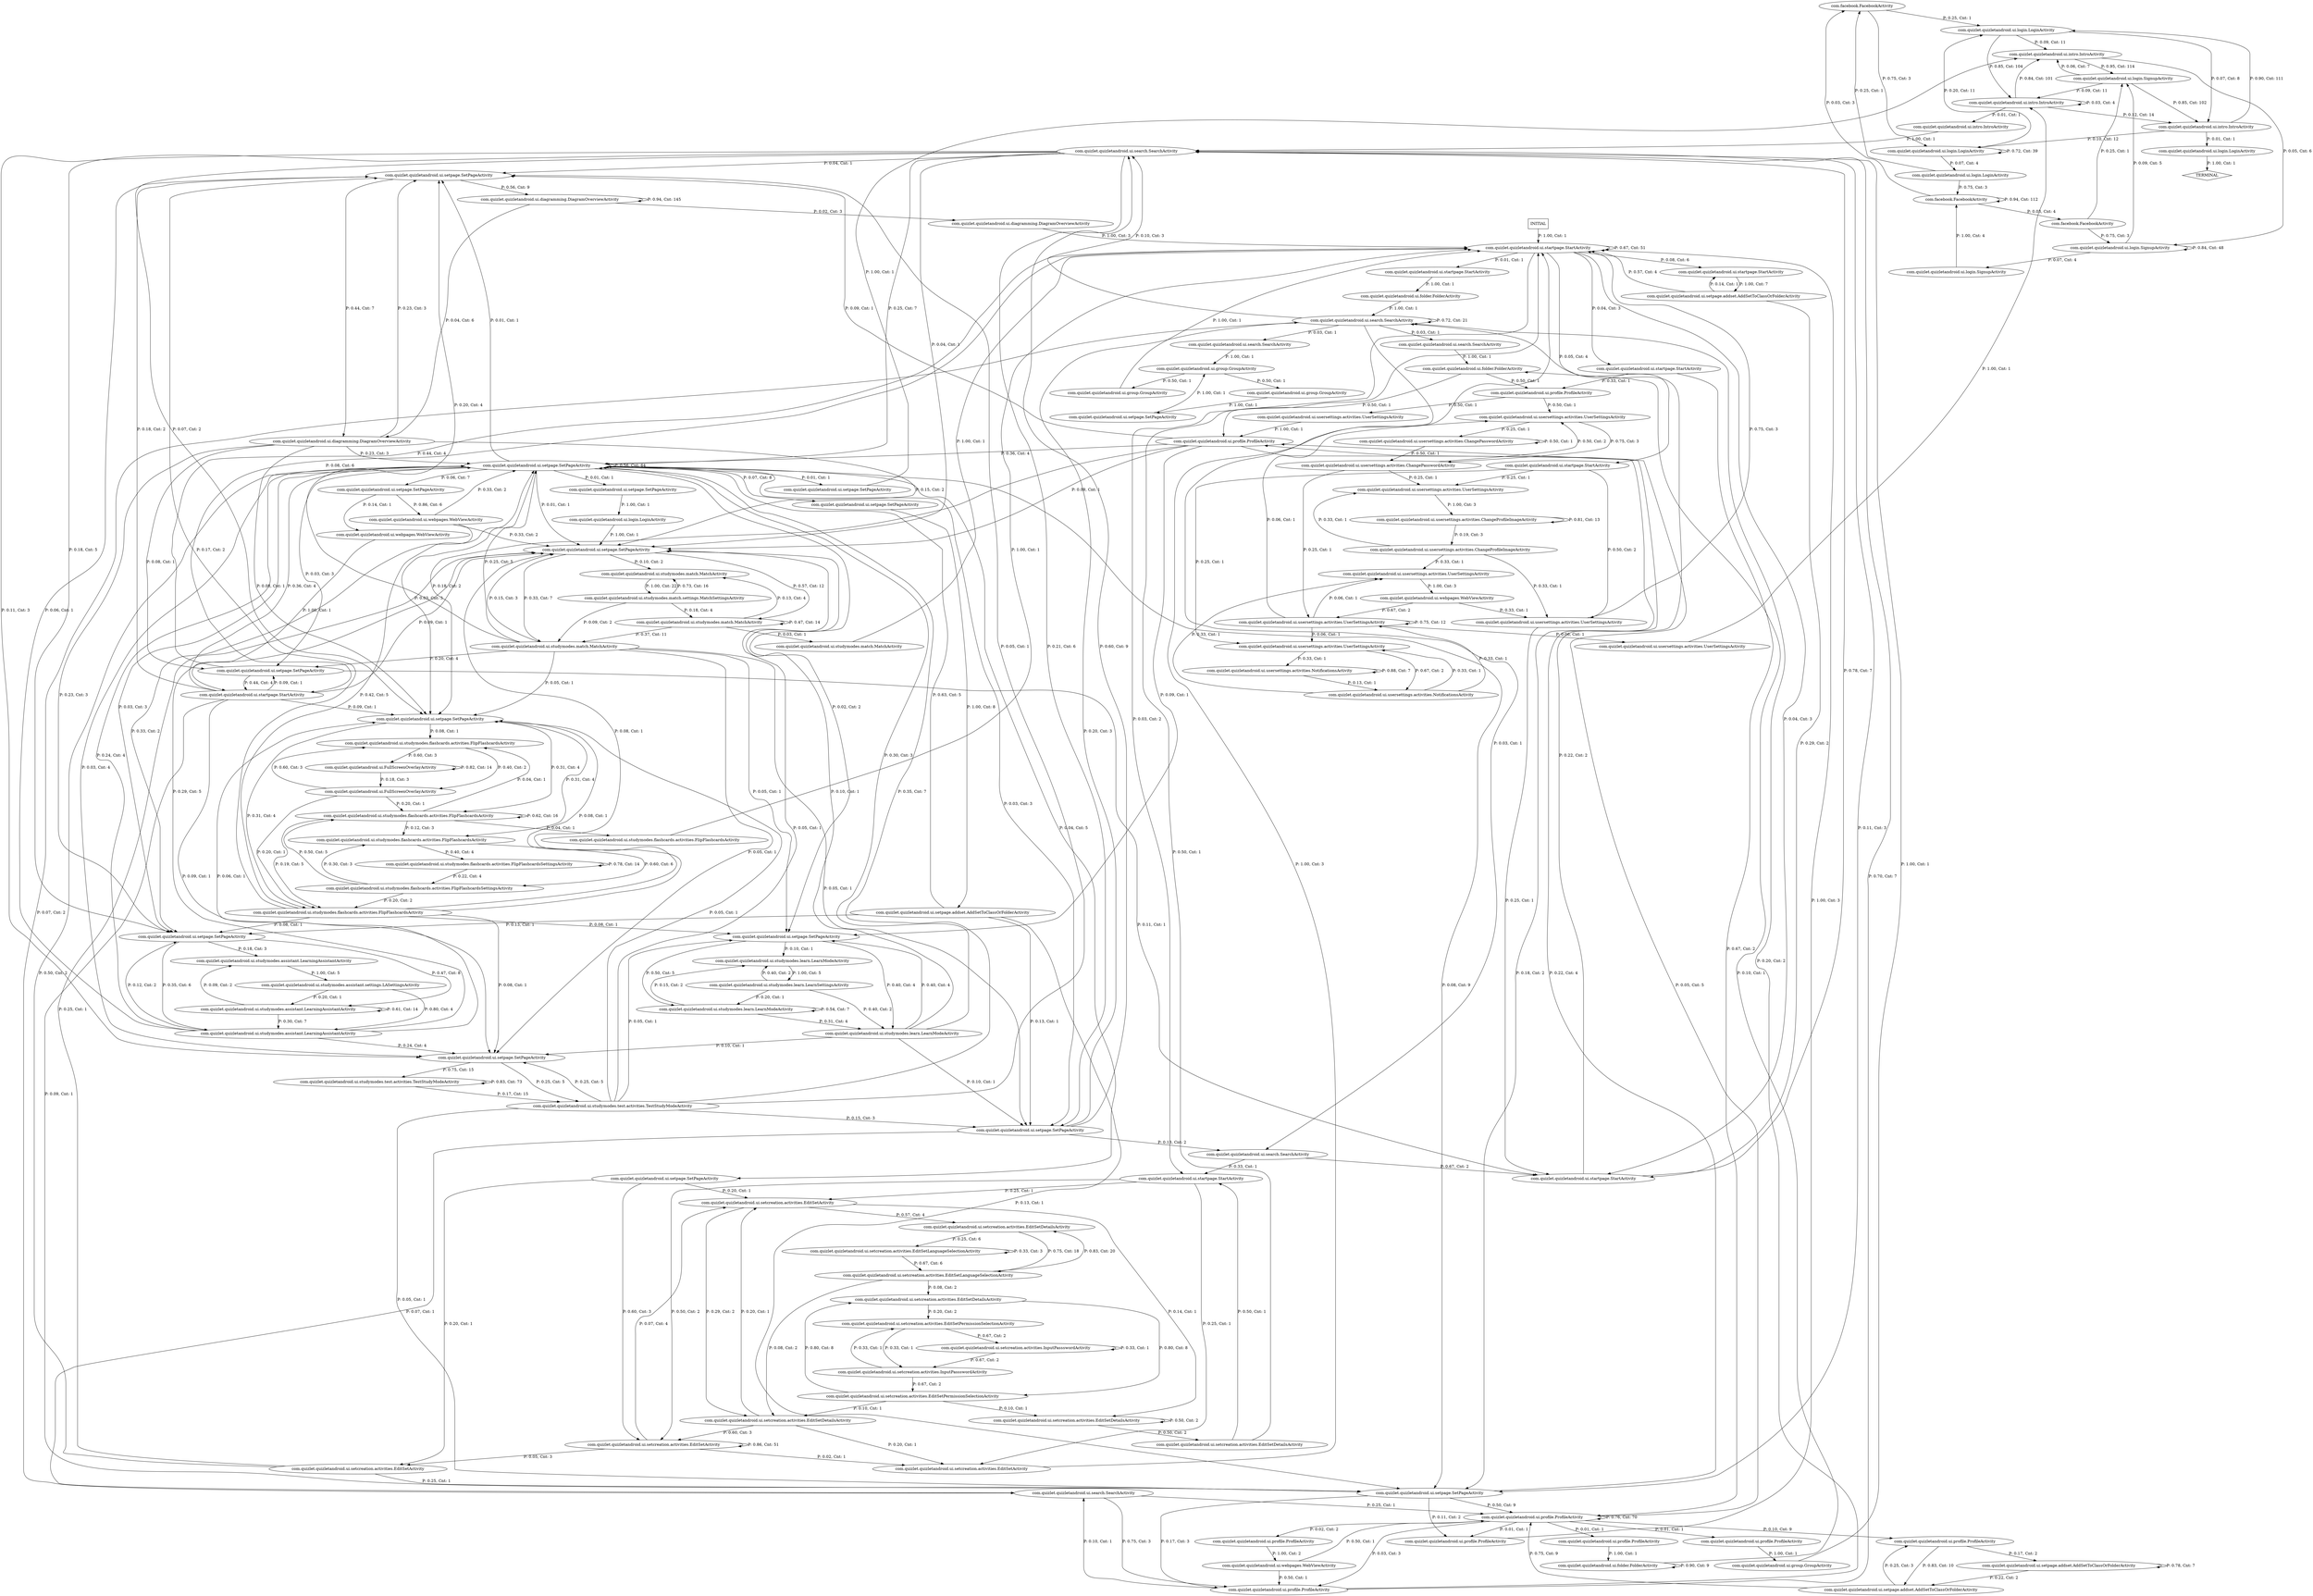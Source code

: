 digraph G {
  0 [label="com.facebook.FacebookActivity"];
  1 [label="com.facebook.FacebookActivity"];
  2 [label="com.facebook.FacebookActivity"];
  3 [label="com.quizlet.quizletandroid.ui.FullScreenOverlayActivity"];
  4 [label="com.quizlet.quizletandroid.ui.FullScreenOverlayActivity"];
  5 [label="com.quizlet.quizletandroid.ui.diagramming.DiagramOverviewActivity"];
  6 [label="com.quizlet.quizletandroid.ui.diagramming.DiagramOverviewActivity"];
  7 [label="com.quizlet.quizletandroid.ui.diagramming.DiagramOverviewActivity"];
  8 [label="com.quizlet.quizletandroid.ui.folder.FolderActivity"];
  9 [label="com.quizlet.quizletandroid.ui.folder.FolderActivity"];
  10 [label="com.quizlet.quizletandroid.ui.folder.FolderActivity"];
  11 [label="com.quizlet.quizletandroid.ui.group.GroupActivity"];
  12 [label="com.quizlet.quizletandroid.ui.group.GroupActivity"];
  13 [label="com.quizlet.quizletandroid.ui.group.GroupActivity"];
  14 [label="com.quizlet.quizletandroid.ui.group.GroupActivity"];
  15 [label="com.quizlet.quizletandroid.ui.intro.IntroActivity"];
  16 [label="com.quizlet.quizletandroid.ui.intro.IntroActivity"];
  17 [label="com.quizlet.quizletandroid.ui.intro.IntroActivity"];
  18 [label="com.quizlet.quizletandroid.ui.intro.IntroActivity"];
  19 [label="com.quizlet.quizletandroid.ui.login.LoginActivity"];
  20 [label="com.quizlet.quizletandroid.ui.login.LoginActivity"];
  21 [label="com.quizlet.quizletandroid.ui.login.LoginActivity"];
  22 [label="com.quizlet.quizletandroid.ui.login.LoginActivity"];
  23 [label="com.quizlet.quizletandroid.ui.login.LoginActivity"];
  24 [label="com.quizlet.quizletandroid.ui.login.SignupActivity"];
  25 [label="com.quizlet.quizletandroid.ui.login.SignupActivity"];
  26 [label="com.quizlet.quizletandroid.ui.login.SignupActivity"];
  27 [label="com.quizlet.quizletandroid.ui.profile.ProfileActivity"];
  28 [label="com.quizlet.quizletandroid.ui.profile.ProfileActivity"];
  29 [label="com.quizlet.quizletandroid.ui.profile.ProfileActivity"];
  30 [label="com.quizlet.quizletandroid.ui.profile.ProfileActivity"];
  31 [label="com.quizlet.quizletandroid.ui.profile.ProfileActivity"];
  32 [label="com.quizlet.quizletandroid.ui.profile.ProfileActivity"];
  33 [label="com.quizlet.quizletandroid.ui.profile.ProfileActivity"];
  34 [label="com.quizlet.quizletandroid.ui.profile.ProfileActivity"];
  35 [label="com.quizlet.quizletandroid.ui.profile.ProfileActivity"];
  36 [label="com.quizlet.quizletandroid.ui.search.SearchActivity"];
  37 [label="com.quizlet.quizletandroid.ui.search.SearchActivity"];
  38 [label="com.quizlet.quizletandroid.ui.search.SearchActivity"];
  39 [label="com.quizlet.quizletandroid.ui.search.SearchActivity"];
  40 [label="com.quizlet.quizletandroid.ui.search.SearchActivity"];
  41 [label="com.quizlet.quizletandroid.ui.search.SearchActivity"];
  42 [label="com.quizlet.quizletandroid.ui.setcreation.activities.EditSetActivity"];
  43 [label="com.quizlet.quizletandroid.ui.setcreation.activities.EditSetActivity"];
  44 [label="com.quizlet.quizletandroid.ui.setcreation.activities.EditSetActivity"];
  45 [label="com.quizlet.quizletandroid.ui.setcreation.activities.EditSetActivity"];
  46 [label="com.quizlet.quizletandroid.ui.setcreation.activities.EditSetDetailsActivity"];
  47 [label="com.quizlet.quizletandroid.ui.setcreation.activities.EditSetDetailsActivity"];
  48 [label="com.quizlet.quizletandroid.ui.setcreation.activities.EditSetDetailsActivity"];
  49 [label="com.quizlet.quizletandroid.ui.setcreation.activities.EditSetDetailsActivity"];
  50 [label="com.quizlet.quizletandroid.ui.setcreation.activities.EditSetDetailsActivity"];
  51 [label="com.quizlet.quizletandroid.ui.setcreation.activities.EditSetLanguageSelectionActivity"];
  52 [label="com.quizlet.quizletandroid.ui.setcreation.activities.EditSetLanguageSelectionActivity"];
  53 [label="com.quizlet.quizletandroid.ui.setcreation.activities.EditSetPermissionSelectionActivity"];
  54 [label="com.quizlet.quizletandroid.ui.setcreation.activities.EditSetPermissionSelectionActivity"];
  55 [label="com.quizlet.quizletandroid.ui.setcreation.activities.InputPassswordActivity"];
  56 [label="com.quizlet.quizletandroid.ui.setcreation.activities.InputPassswordActivity"];
  57 [label="com.quizlet.quizletandroid.ui.setpage.SetPageActivity"];
  58 [label="com.quizlet.quizletandroid.ui.setpage.SetPageActivity"];
  59 [label="com.quizlet.quizletandroid.ui.setpage.SetPageActivity"];
  60 [label="com.quizlet.quizletandroid.ui.setpage.SetPageActivity"];
  61 [label="com.quizlet.quizletandroid.ui.setpage.SetPageActivity"];
  62 [label="com.quizlet.quizletandroid.ui.setpage.SetPageActivity"];
  63 [label="com.quizlet.quizletandroid.ui.setpage.SetPageActivity"];
  64 [label="com.quizlet.quizletandroid.ui.setpage.SetPageActivity"];
  65 [label="com.quizlet.quizletandroid.ui.setpage.SetPageActivity"];
  66 [label="com.quizlet.quizletandroid.ui.setpage.SetPageActivity"];
  67 [label="com.quizlet.quizletandroid.ui.setpage.SetPageActivity"];
  68 [label="com.quizlet.quizletandroid.ui.setpage.SetPageActivity"];
  69 [label="com.quizlet.quizletandroid.ui.setpage.SetPageActivity"];
  70 [label="com.quizlet.quizletandroid.ui.setpage.SetPageActivity"];
  71 [label="com.quizlet.quizletandroid.ui.setpage.SetPageActivity"];
  72 [label="com.quizlet.quizletandroid.ui.setpage.SetPageActivity"];
  73 [label="com.quizlet.quizletandroid.ui.setpage.addset.AddSetToClassOrFolderActivity"];
  74 [label="com.quizlet.quizletandroid.ui.setpage.addset.AddSetToClassOrFolderActivity"];
  75 [label="com.quizlet.quizletandroid.ui.setpage.addset.AddSetToClassOrFolderActivity"];
  76 [label="com.quizlet.quizletandroid.ui.setpage.addset.AddSetToClassOrFolderActivity"];
  77 [label="com.quizlet.quizletandroid.ui.startpage.StartActivity"];
  78 [label="com.quizlet.quizletandroid.ui.startpage.StartActivity"];
  79 [label="com.quizlet.quizletandroid.ui.startpage.StartActivity"];
  80 [label="com.quizlet.quizletandroid.ui.startpage.StartActivity"];
  81 [label="com.quizlet.quizletandroid.ui.startpage.StartActivity"];
  82 [label="com.quizlet.quizletandroid.ui.startpage.StartActivity"];
  83 [label="com.quizlet.quizletandroid.ui.startpage.StartActivity"];
  84 [label="com.quizlet.quizletandroid.ui.startpage.StartActivity"];
  85 [label="com.quizlet.quizletandroid.ui.studymodes.assistant.LearningAssistantActivity"];
  86 [label="com.quizlet.quizletandroid.ui.studymodes.assistant.LearningAssistantActivity"];
  87 [label="com.quizlet.quizletandroid.ui.studymodes.assistant.LearningAssistantActivity"];
  88 [label="com.quizlet.quizletandroid.ui.studymodes.assistant.settings.LASettingsActivity"];
  89 [label="com.quizlet.quizletandroid.ui.studymodes.flashcards.activities.FlipFlashcardsActivity"];
  90 [label="com.quizlet.quizletandroid.ui.studymodes.flashcards.activities.FlipFlashcardsActivity"];
  91 [label="com.quizlet.quizletandroid.ui.studymodes.flashcards.activities.FlipFlashcardsActivity"];
  92 [label="com.quizlet.quizletandroid.ui.studymodes.flashcards.activities.FlipFlashcardsActivity"];
  93 [label="com.quizlet.quizletandroid.ui.studymodes.flashcards.activities.FlipFlashcardsActivity"];
  94 [label="com.quizlet.quizletandroid.ui.studymodes.flashcards.activities.FlipFlashcardsSettingsActivity"];
  95 [label="com.quizlet.quizletandroid.ui.studymodes.flashcards.activities.FlipFlashcardsSettingsActivity"];
  96 [label="com.quizlet.quizletandroid.ui.studymodes.learn.LearnModeActivity"];
  97 [label="com.quizlet.quizletandroid.ui.studymodes.learn.LearnModeActivity"];
  98 [label="com.quizlet.quizletandroid.ui.studymodes.learn.LearnModeActivity"];
  99 [label="com.quizlet.quizletandroid.ui.studymodes.learn.LearnSettingsActivity"];
  100 [label="com.quizlet.quizletandroid.ui.studymodes.match.MatchActivity"];
  101 [label="com.quizlet.quizletandroid.ui.studymodes.match.MatchActivity"];
  102 [label="com.quizlet.quizletandroid.ui.studymodes.match.MatchActivity"];
  103 [label="com.quizlet.quizletandroid.ui.studymodes.match.MatchActivity"];
  104 [label="com.quizlet.quizletandroid.ui.studymodes.match.settings.MatchSettingsActivity"];
  105 [label="com.quizlet.quizletandroid.ui.studymodes.test.activities.TestStudyModeActivity"];
  106 [label="com.quizlet.quizletandroid.ui.studymodes.test.activities.TestStudyModeActivity"];
  107 [label="com.quizlet.quizletandroid.ui.usersettings.activities.ChangePasswordActivity"];
  108 [label="com.quizlet.quizletandroid.ui.usersettings.activities.ChangePasswordActivity"];
  109 [label="com.quizlet.quizletandroid.ui.usersettings.activities.ChangeProfileImageActivity"];
  110 [label="com.quizlet.quizletandroid.ui.usersettings.activities.ChangeProfileImageActivity"];
  111 [label="com.quizlet.quizletandroid.ui.usersettings.activities.NotificationsActivity"];
  112 [label="com.quizlet.quizletandroid.ui.usersettings.activities.NotificationsActivity"];
  113 [label="com.quizlet.quizletandroid.ui.usersettings.activities.UserSettingsActivity"];
  114 [label="com.quizlet.quizletandroid.ui.usersettings.activities.UserSettingsActivity"];
  115 [label="com.quizlet.quizletandroid.ui.usersettings.activities.UserSettingsActivity"];
  116 [label="com.quizlet.quizletandroid.ui.usersettings.activities.UserSettingsActivity"];
  117 [label="com.quizlet.quizletandroid.ui.usersettings.activities.UserSettingsActivity"];
  118 [label="com.quizlet.quizletandroid.ui.usersettings.activities.UserSettingsActivity"];
  119 [label="com.quizlet.quizletandroid.ui.usersettings.activities.UserSettingsActivity"];
  120 [label="com.quizlet.quizletandroid.ui.usersettings.activities.UserSettingsActivity"];
  121 [label="com.quizlet.quizletandroid.ui.webpages.WebViewActivity"];
  122 [label="com.quizlet.quizletandroid.ui.webpages.WebViewActivity"];
  123 [label="com.quizlet.quizletandroid.ui.webpages.WebViewActivity"];
  124 [label="com.quizlet.quizletandroid.ui.webpages.WebViewActivity"];
  125 [label="TERMINAL",shape=diamond];
  126 [label="INITIAL",shape=box];
0->22 [label="P: 0.25, Cnt: 1"];
0->23 [label="P: 0.75, Cnt: 3"];
1->25 [label="P: 0.25, Cnt: 1"];
1->26 [label="P: 0.75, Cnt: 3"];
2->0 [label="P: 0.03, Cnt: 3"];
2->1 [label="P: 0.03, Cnt: 4"];
2->2 [label="P: 0.94, Cnt: 112"];
3->4 [label="P: 0.18, Cnt: 3"];
3->3 [label="P: 0.82, Cnt: 14"];
4->93 [label="P: 0.20, Cnt: 1"];
4->92 [label="P: 0.20, Cnt: 1"];
4->90 [label="P: 0.60, Cnt: 3"];
5->84 [label="P: 1.00, Cnt: 3"];
6->5 [label="P: 0.02, Cnt: 3"];
6->7 [label="P: 0.04, Cnt: 6"];
6->6 [label="P: 0.94, Cnt: 145"];
7->71 [label="P: 0.08, Cnt: 1"];
7->65 [label="P: 0.08, Cnt: 1"];
7->68 [label="P: 0.15, Cnt: 2"];
7->61 [label="P: 0.23, Cnt: 3"];
7->66 [label="P: 0.23, Cnt: 3"];
7->72 [label="P: 0.23, Cnt: 3"];
8->40 [label="P: 1.00, Cnt: 1"];
9->10 [label="P: 0.10, Cnt: 1"];
9->9 [label="P: 0.90, Cnt: 9"];
10->32 [label="P: 0.50, Cnt: 1"];
10->34 [label="P: 0.50, Cnt: 1"];
11->41 [label="P: 1.00, Cnt: 1"];
12->57 [label="P: 1.00, Cnt: 1"];
13->84 [label="P: 1.00, Cnt: 1"];
14->12 [label="P: 0.50, Cnt: 1"];
14->13 [label="P: 0.50, Cnt: 1"];
15->41 [label="P: 1.00, Cnt: 1"];
16->26 [label="P: 0.05, Cnt: 6"];
16->25 [label="P: 0.95, Cnt: 114"];
17->20 [label="P: 0.01, Cnt: 1"];
17->23 [label="P: 0.10, Cnt: 12"];
17->22 [label="P: 0.90, Cnt: 111"];
18->15 [label="P: 0.01, Cnt: 1"];
18->18 [label="P: 0.03, Cnt: 4"];
18->17 [label="P: 0.12, Cnt: 14"];
18->16 [label="P: 0.84, Cnt: 101"];
19->68 [label="P: 1.00, Cnt: 1"];
20->125 [label="P: 1.00, Cnt: 1"];
21->0 [label="P: 0.25, Cnt: 1"];
21->2 [label="P: 0.75, Cnt: 3"];
22->17 [label="P: 0.07, Cnt: 8"];
22->16 [label="P: 0.09, Cnt: 11"];
22->18 [label="P: 0.85, Cnt: 104"];
23->21 [label="P: 0.07, Cnt: 4"];
23->22 [label="P: 0.20, Cnt: 11"];
23->23 [label="P: 0.72, Cnt: 39"];
24->2 [label="P: 1.00, Cnt: 4"];
25->16 [label="P: 0.06, Cnt: 7"];
25->18 [label="P: 0.09, Cnt: 11"];
25->17 [label="P: 0.85, Cnt: 102"];
26->24 [label="P: 0.07, Cnt: 4"];
26->25 [label="P: 0.09, Cnt: 5"];
26->26 [label="P: 0.84, Cnt: 48"];
27->9 [label="P: 1.00, Cnt: 1"];
28->11 [label="P: 1.00, Cnt: 1"];
29->84 [label="P: 1.00, Cnt: 3"];
30->122 [label="P: 1.00, Cnt: 2"];
31->74 [label="P: 0.17, Cnt: 2"];
31->73 [label="P: 0.83, Cnt: 10"];
32->114 [label="P: 0.50, Cnt: 1"];
32->118 [label="P: 0.50, Cnt: 1"];
33->38 [label="P: 0.10, Cnt: 1"];
33->40 [label="P: 0.20, Cnt: 2"];
33->41 [label="P: 0.70, Cnt: 7"];
34->67 [label="P: 0.09, Cnt: 1"];
34->68 [label="P: 0.09, Cnt: 1"];
34->61 [label="P: 0.09, Cnt: 1"];
34->71 [label="P: 0.18, Cnt: 2"];
34->69 [label="P: 0.18, Cnt: 2"];
34->72 [label="P: 0.36, Cnt: 4"];
35->29 [label="P: 0.01, Cnt: 1"];
35->27 [label="P: 0.01, Cnt: 1"];
35->28 [label="P: 0.01, Cnt: 1"];
35->30 [label="P: 0.02, Cnt: 2"];
35->33 [label="P: 0.03, Cnt: 3"];
35->34 [label="P: 0.05, Cnt: 5"];
35->31 [label="P: 0.10, Cnt: 9"];
35->35 [label="P: 0.76, Cnt: 70"];
36->10 [label="P: 1.00, Cnt: 1"];
37->14 [label="P: 1.00, Cnt: 1"];
38->35 [label="P: 0.25, Cnt: 1"];
38->33 [label="P: 0.75, Cnt: 3"];
39->81 [label="P: 0.33, Cnt: 1"];
39->80 [label="P: 0.67, Cnt: 2"];
40->37 [label="P: 0.03, Cnt: 1"];
40->39 [label="P: 0.03, Cnt: 1"];
40->36 [label="P: 0.03, Cnt: 1"];
40->38 [label="P: 0.07, Cnt: 2"];
40->41 [label="P: 0.10, Cnt: 3"];
40->40 [label="P: 0.72, Cnt: 21"];
41->68 [label="P: 0.04, Cnt: 1"];
41->61 [label="P: 0.04, Cnt: 1"];
41->71 [label="P: 0.07, Cnt: 2"];
41->69 [label="P: 0.11, Cnt: 3"];
41->62 [label="P: 0.11, Cnt: 3"];
41->66 [label="P: 0.18, Cnt: 5"];
41->70 [label="P: 0.21, Cnt: 6"];
41->72 [label="P: 0.25, Cnt: 7"];
42->84 [label="P: 1.00, Cnt: 3"];
43->46 [label="P: 0.14, Cnt: 1"];
43->50 [label="P: 0.29, Cnt: 2"];
43->47 [label="P: 0.57, Cnt: 4"];
44->68 [label="P: 0.25, Cnt: 1"];
44->69 [label="P: 0.25, Cnt: 1"];
44->72 [label="P: 0.50, Cnt: 2"];
45->42 [label="P: 0.02, Cnt: 1"];
45->44 [label="P: 0.05, Cnt: 3"];
45->43 [label="P: 0.07, Cnt: 4"];
45->45 [label="P: 0.86, Cnt: 51"];
46->46 [label="P: 0.50, Cnt: 2"];
46->49 [label="P: 0.50, Cnt: 2"];
47->51 [label="P: 0.25, Cnt: 6"];
47->52 [label="P: 0.75, Cnt: 18"];
48->53 [label="P: 0.20, Cnt: 2"];
48->54 [label="P: 0.80, Cnt: 8"];
49->84 [label="P: 0.50, Cnt: 1"];
49->81 [label="P: 0.50, Cnt: 1"];
50->43 [label="P: 0.20, Cnt: 1"];
50->42 [label="P: 0.20, Cnt: 1"];
50->45 [label="P: 0.60, Cnt: 3"];
51->51 [label="P: 0.33, Cnt: 3"];
51->52 [label="P: 0.67, Cnt: 6"];
52->50 [label="P: 0.08, Cnt: 2"];
52->48 [label="P: 0.08, Cnt: 2"];
52->47 [label="P: 0.83, Cnt: 20"];
53->55 [label="P: 0.33, Cnt: 1"];
53->56 [label="P: 0.67, Cnt: 2"];
54->50 [label="P: 0.10, Cnt: 1"];
54->46 [label="P: 0.10, Cnt: 1"];
54->48 [label="P: 0.80, Cnt: 8"];
55->53 [label="P: 0.33, Cnt: 1"];
55->54 [label="P: 0.67, Cnt: 2"];
56->56 [label="P: 0.33, Cnt: 1"];
56->55 [label="P: 0.67, Cnt: 2"];
57->14 [label="P: 1.00, Cnt: 1"];
58->16 [label="P: 1.00, Cnt: 1"];
59->19 [label="P: 1.00, Cnt: 1"];
60->76 [label="P: 1.00, Cnt: 8"];
61->7 [label="P: 0.44, Cnt: 7"];
61->6 [label="P: 0.56, Cnt: 9"];
62->106 [label="P: 0.25, Cnt: 5"];
62->105 [label="P: 0.75, Cnt: 15"];
63->121 [label="P: 0.14, Cnt: 1"];
63->124 [label="P: 0.86, Cnt: 6"];
64->43 [label="P: 0.20, Cnt: 1"];
64->44 [label="P: 0.20, Cnt: 1"];
64->45 [label="P: 0.60, Cnt: 3"];
65->80 [label="P: 0.11, Cnt: 1"];
65->84 [label="P: 0.44, Cnt: 4"];
65->83 [label="P: 0.44, Cnt: 4"];
66->85 [label="P: 0.18, Cnt: 3"];
66->87 [label="P: 0.35, Cnt: 6"];
66->86 [label="P: 0.47, Cnt: 8"];
67->96 [label="P: 0.10, Cnt: 1"];
67->98 [label="P: 0.40, Cnt: 4"];
67->97 [label="P: 0.50, Cnt: 5"];
68->101 [label="P: 0.10, Cnt: 2"];
68->103 [label="P: 0.33, Cnt: 7"];
68->102 [label="P: 0.57, Cnt: 12"];
69->29 [label="P: 0.11, Cnt: 2"];
69->33 [label="P: 0.17, Cnt: 3"];
69->34 [label="P: 0.22, Cnt: 4"];
69->35 [label="P: 0.50, Cnt: 9"];
70->38 [label="P: 0.07, Cnt: 1"];
70->39 [label="P: 0.13, Cnt: 2"];
70->40 [label="P: 0.20, Cnt: 3"];
70->41 [label="P: 0.60, Cnt: 9"];
71->90 [label="P: 0.08, Cnt: 1"];
71->93 [label="P: 0.31, Cnt: 4"];
71->91 [label="P: 0.31, Cnt: 4"];
71->92 [label="P: 0.31, Cnt: 4"];
72->59 [label="P: 0.01, Cnt: 1"];
72->68 [label="P: 0.01, Cnt: 1"];
72->58 [label="P: 0.01, Cnt: 1"];
72->61 [label="P: 0.01, Cnt: 1"];
72->67 [label="P: 0.02, Cnt: 2"];
72->71 [label="P: 0.03, Cnt: 3"];
72->65 [label="P: 0.03, Cnt: 3"];
72->66 [label="P: 0.03, Cnt: 3"];
72->70 [label="P: 0.03, Cnt: 3"];
72->62 [label="P: 0.03, Cnt: 4"];
72->64 [label="P: 0.04, Cnt: 5"];
72->63 [label="P: 0.06, Cnt: 7"];
72->60 [label="P: 0.07, Cnt: 8"];
72->69 [label="P: 0.08, Cnt: 9"];
72->72 [label="P: 0.56, Cnt: 64"];
73->31 [label="P: 0.25, Cnt: 3"];
73->35 [label="P: 0.75, Cnt: 9"];
74->73 [label="P: 0.22, Cnt: 2"];
74->74 [label="P: 0.78, Cnt: 7"];
75->78 [label="P: 0.14, Cnt: 1"];
75->80 [label="P: 0.29, Cnt: 2"];
75->84 [label="P: 0.57, Cnt: 4"];
76->70 [label="P: 0.13, Cnt: 1"];
76->66 [label="P: 0.13, Cnt: 1"];
76->69 [label="P: 0.13, Cnt: 1"];
76->72 [label="P: 0.63, Cnt: 5"];
77->8 [label="P: 1.00, Cnt: 1"];
78->75 [label="P: 1.00, Cnt: 7"];
79->32 [label="P: 0.33, Cnt: 1"];
79->35 [label="P: 0.67, Cnt: 2"];
80->40 [label="P: 0.22, Cnt: 2"];
80->41 [label="P: 0.78, Cnt: 7"];
81->43 [label="P: 0.25, Cnt: 1"];
81->42 [label="P: 0.25, Cnt: 1"];
81->45 [label="P: 0.50, Cnt: 2"];
82->115 [label="P: 0.25, Cnt: 1"];
82->119 [label="P: 0.25, Cnt: 1"];
82->117 [label="P: 0.50, Cnt: 2"];
83->68 [label="P: 0.09, Cnt: 1"];
83->71 [label="P: 0.09, Cnt: 1"];
83->65 [label="P: 0.09, Cnt: 1"];
83->69 [label="P: 0.09, Cnt: 1"];
83->62 [label="P: 0.09, Cnt: 1"];
83->61 [label="P: 0.18, Cnt: 2"];
83->72 [label="P: 0.36, Cnt: 4"];
84->77 [label="P: 0.01, Cnt: 1"];
84->81 [label="P: 0.03, Cnt: 2"];
84->80 [label="P: 0.04, Cnt: 3"];
84->79 [label="P: 0.04, Cnt: 3"];
84->82 [label="P: 0.05, Cnt: 4"];
84->78 [label="P: 0.08, Cnt: 6"];
84->83 [label="P: 0.08, Cnt: 6"];
84->84 [label="P: 0.67, Cnt: 51"];
85->88 [label="P: 1.00, Cnt: 5"];
86->85 [label="P: 0.09, Cnt: 2"];
86->87 [label="P: 0.30, Cnt: 7"];
86->86 [label="P: 0.61, Cnt: 14"];
87->71 [label="P: 0.06, Cnt: 1"];
87->61 [label="P: 0.06, Cnt: 1"];
87->66 [label="P: 0.12, Cnt: 2"];
87->72 [label="P: 0.24, Cnt: 4"];
87->62 [label="P: 0.24, Cnt: 4"];
87->68 [label="P: 0.29, Cnt: 5"];
88->86 [label="P: 0.20, Cnt: 1"];
88->87 [label="P: 0.80, Cnt: 4"];
89->84 [label="P: 1.00, Cnt: 1"];
90->4 [label="P: 0.40, Cnt: 2"];
90->3 [label="P: 0.60, Cnt: 3"];
91->94 [label="P: 0.40, Cnt: 4"];
91->95 [label="P: 0.60, Cnt: 6"];
92->89 [label="P: 0.04, Cnt: 1"];
92->90 [label="P: 0.04, Cnt: 1"];
92->91 [label="P: 0.12, Cnt: 3"];
92->93 [label="P: 0.19, Cnt: 5"];
92->92 [label="P: 0.62, Cnt: 16"];
93->67 [label="P: 0.08, Cnt: 1"];
93->68 [label="P: 0.08, Cnt: 1"];
93->71 [label="P: 0.08, Cnt: 1"];
93->66 [label="P: 0.08, Cnt: 1"];
93->62 [label="P: 0.08, Cnt: 1"];
93->61 [label="P: 0.17, Cnt: 2"];
93->72 [label="P: 0.42, Cnt: 5"];
94->95 [label="P: 0.22, Cnt: 4"];
94->94 [label="P: 0.78, Cnt: 14"];
95->93 [label="P: 0.20, Cnt: 2"];
95->91 [label="P: 0.30, Cnt: 3"];
95->92 [label="P: 0.50, Cnt: 5"];
96->99 [label="P: 1.00, Cnt: 5"];
97->96 [label="P: 0.15, Cnt: 2"];
97->98 [label="P: 0.31, Cnt: 4"];
97->97 [label="P: 0.54, Cnt: 7"];
98->68 [label="P: 0.10, Cnt: 1"];
98->70 [label="P: 0.10, Cnt: 1"];
98->62 [label="P: 0.10, Cnt: 1"];
98->72 [label="P: 0.30, Cnt: 3"];
98->67 [label="P: 0.40, Cnt: 4"];
99->97 [label="P: 0.20, Cnt: 1"];
99->96 [label="P: 0.40, Cnt: 2"];
99->98 [label="P: 0.40, Cnt: 2"];
100->84 [label="P: 1.00, Cnt: 1"];
101->104 [label="P: 1.00, Cnt: 22"];
102->100 [label="P: 0.03, Cnt: 1"];
102->101 [label="P: 0.13, Cnt: 4"];
102->103 [label="P: 0.37, Cnt: 11"];
102->102 [label="P: 0.47, Cnt: 14"];
103->71 [label="P: 0.05, Cnt: 1"];
103->67 [label="P: 0.05, Cnt: 1"];
103->70 [label="P: 0.05, Cnt: 1"];
103->62 [label="P: 0.05, Cnt: 1"];
103->68 [label="P: 0.15, Cnt: 3"];
103->65 [label="P: 0.20, Cnt: 4"];
103->61 [label="P: 0.20, Cnt: 4"];
103->72 [label="P: 0.25, Cnt: 5"];
104->103 [label="P: 0.09, Cnt: 2"];
104->102 [label="P: 0.18, Cnt: 4"];
104->101 [label="P: 0.73, Cnt: 16"];
105->106 [label="P: 0.17, Cnt: 15"];
105->105 [label="P: 0.83, Cnt: 73"];
106->71 [label="P: 0.05, Cnt: 1"];
106->67 [label="P: 0.05, Cnt: 1"];
106->68 [label="P: 0.05, Cnt: 1"];
106->61 [label="P: 0.05, Cnt: 1"];
106->69 [label="P: 0.05, Cnt: 1"];
106->70 [label="P: 0.15, Cnt: 3"];
106->62 [label="P: 0.25, Cnt: 5"];
106->72 [label="P: 0.35, Cnt: 7"];
107->107 [label="P: 0.50, Cnt: 1"];
107->108 [label="P: 0.50, Cnt: 1"];
108->120 [label="P: 0.25, Cnt: 1"];
108->115 [label="P: 0.25, Cnt: 1"];
108->118 [label="P: 0.50, Cnt: 2"];
109->110 [label="P: 0.19, Cnt: 3"];
109->109 [label="P: 0.81, Cnt: 13"];
110->115 [label="P: 0.33, Cnt: 1"];
110->116 [label="P: 0.33, Cnt: 1"];
110->117 [label="P: 0.33, Cnt: 1"];
111->112 [label="P: 0.13, Cnt: 1"];
111->111 [label="P: 0.88, Cnt: 7"];
112->120 [label="P: 0.33, Cnt: 1"];
112->116 [label="P: 0.33, Cnt: 1"];
112->119 [label="P: 0.33, Cnt: 1"];
113->18 [label="P: 1.00, Cnt: 1"];
114->34 [label="P: 1.00, Cnt: 1"];
115->109 [label="P: 1.00, Cnt: 3"];
116->123 [label="P: 1.00, Cnt: 3"];
117->80 [label="P: 0.25, Cnt: 1"];
117->84 [label="P: 0.75, Cnt: 3"];
118->107 [label="P: 0.25, Cnt: 1"];
118->108 [label="P: 0.75, Cnt: 3"];
119->111 [label="P: 0.33, Cnt: 1"];
119->112 [label="P: 0.67, Cnt: 2"];
120->116 [label="P: 0.06, Cnt: 1"];
120->119 [label="P: 0.06, Cnt: 1"];
120->113 [label="P: 0.06, Cnt: 1"];
120->118 [label="P: 0.06, Cnt: 1"];
120->120 [label="P: 0.75, Cnt: 12"];
121->83 [label="P: 1.00, Cnt: 1"];
122->33 [label="P: 0.50, Cnt: 1"];
122->35 [label="P: 0.50, Cnt: 1"];
123->117 [label="P: 0.33, Cnt: 1"];
123->120 [label="P: 0.67, Cnt: 2"];
124->68 [label="P: 0.33, Cnt: 2"];
124->66 [label="P: 0.33, Cnt: 2"];
124->72 [label="P: 0.33, Cnt: 2"];
126->84 [label="P: 1.00, Cnt: 1"];
}
